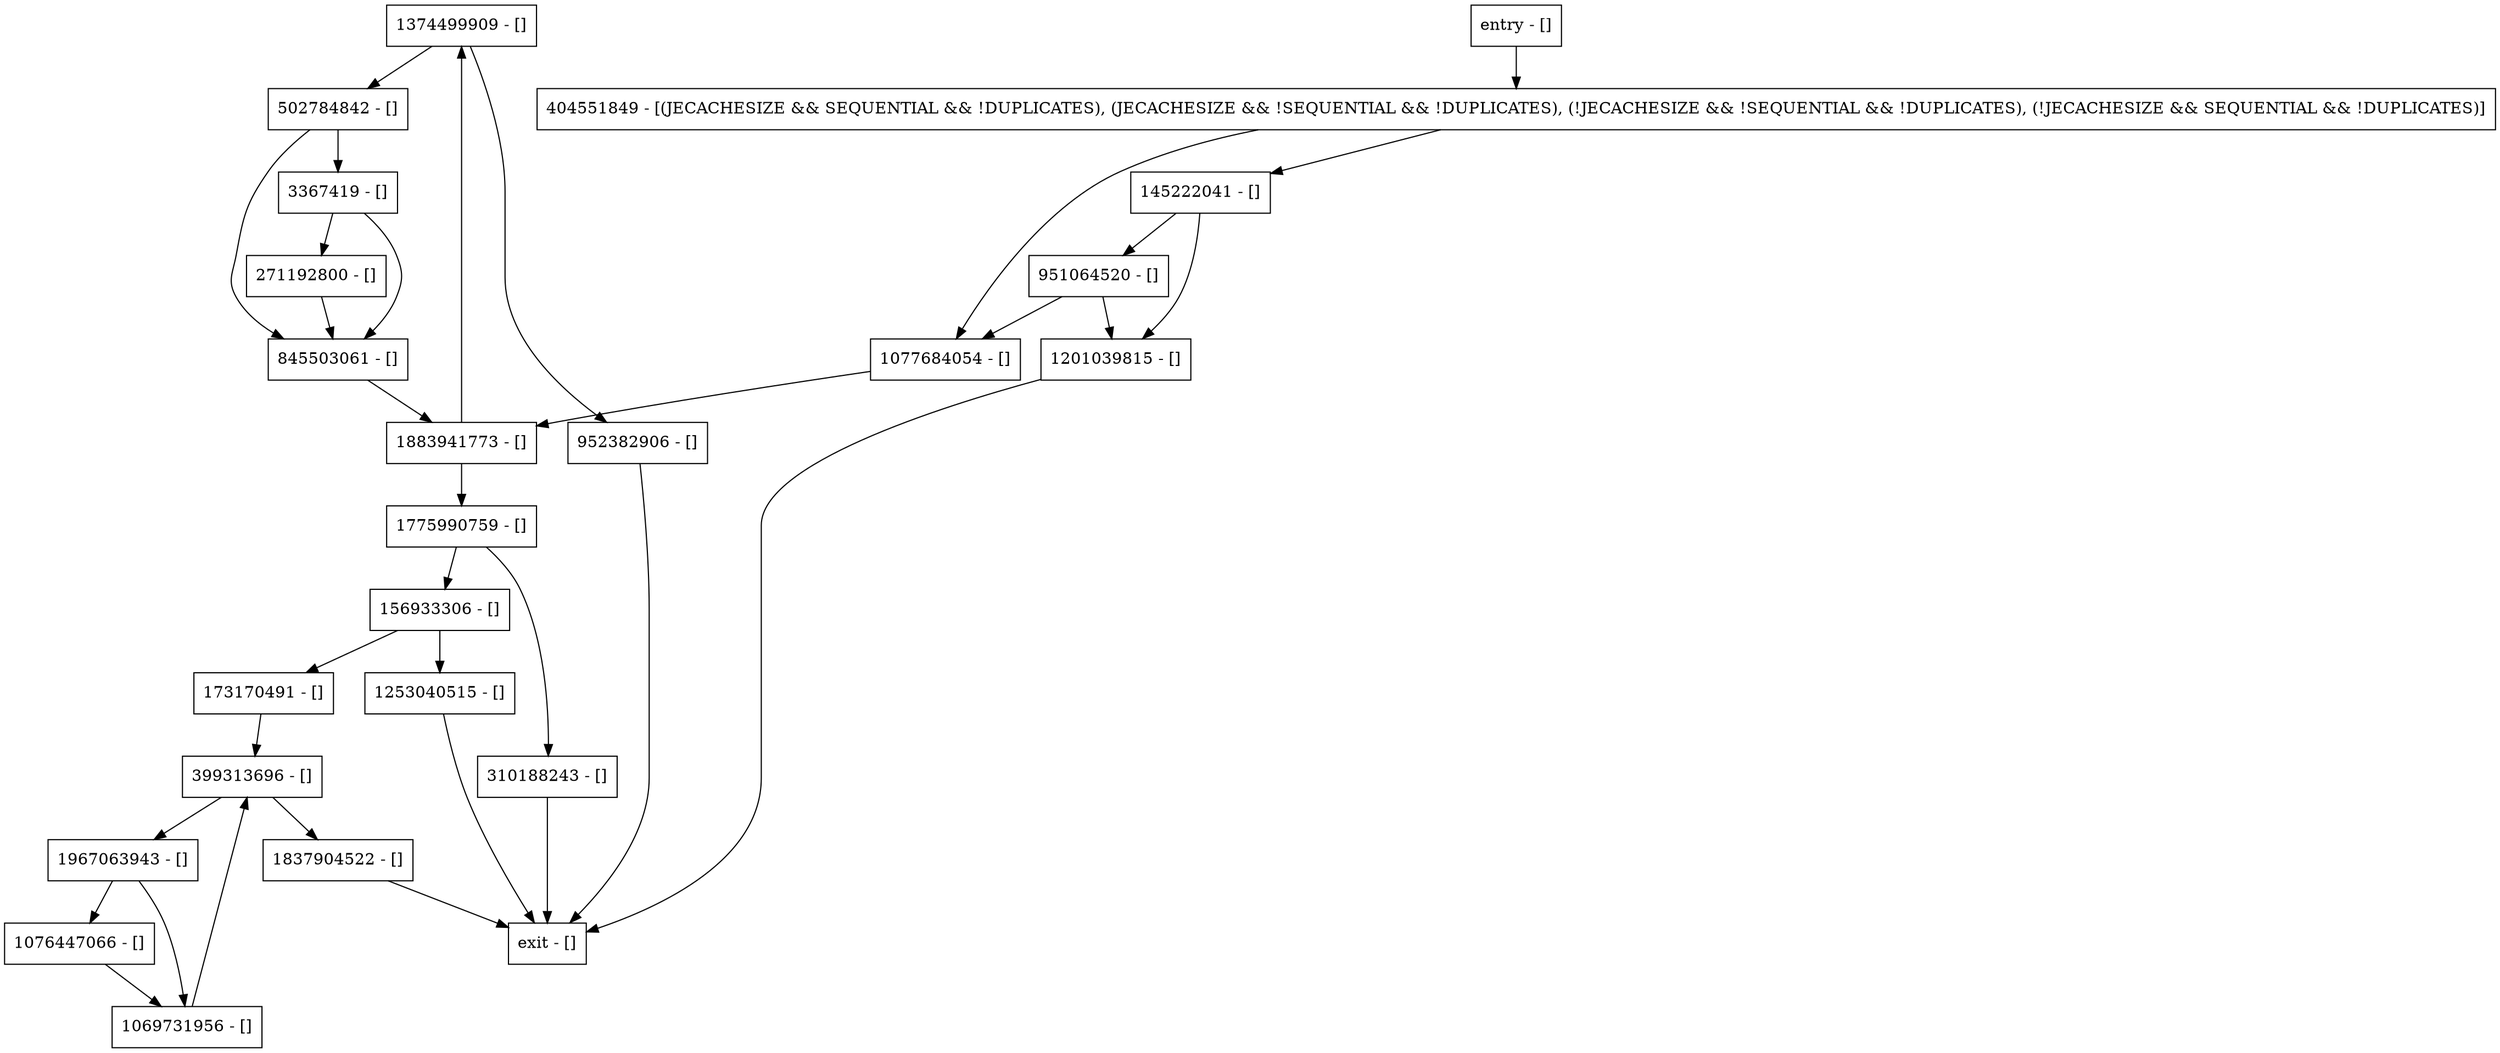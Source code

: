 digraph set {
node [shape=record];
310188243 [label="310188243 - []"];
1775990759 [label="1775990759 - []"];
145222041 [label="145222041 - []"];
952382906 [label="952382906 - []"];
1076447066 [label="1076447066 - []"];
404551849 [label="404551849 - [(JECACHESIZE && SEQUENTIAL && !DUPLICATES), (JECACHESIZE && !SEQUENTIAL && !DUPLICATES), (!JECACHESIZE && !SEQUENTIAL && !DUPLICATES), (!JECACHESIZE && SEQUENTIAL && !DUPLICATES)]"];
1077684054 [label="1077684054 - []"];
271192800 [label="271192800 - []"];
173170491 [label="173170491 - []"];
1201039815 [label="1201039815 - []"];
845503061 [label="845503061 - []"];
156933306 [label="156933306 - []"];
1883941773 [label="1883941773 - []"];
1069731956 [label="1069731956 - []"];
1374499909 [label="1374499909 - []"];
1253040515 [label="1253040515 - []"];
399313696 [label="399313696 - []"];
3367419 [label="3367419 - []"];
1967063943 [label="1967063943 - []"];
entry [label="entry - []"];
exit [label="exit - []"];
502784842 [label="502784842 - []"];
1837904522 [label="1837904522 - []"];
951064520 [label="951064520 - []"];
entry;
exit;
310188243 -> exit;
1775990759 -> 156933306;
1775990759 -> 310188243;
145222041 -> 1201039815;
145222041 -> 951064520;
952382906 -> exit;
1076447066 -> 1069731956;
404551849 -> 1077684054;
404551849 -> 145222041;
1077684054 -> 1883941773;
271192800 -> 845503061;
173170491 -> 399313696;
1201039815 -> exit;
845503061 -> 1883941773;
156933306 -> 1253040515;
156933306 -> 173170491;
1883941773 -> 1374499909;
1883941773 -> 1775990759;
1069731956 -> 399313696;
1374499909 -> 502784842;
1374499909 -> 952382906;
1253040515 -> exit;
399313696 -> 1837904522;
399313696 -> 1967063943;
3367419 -> 845503061;
3367419 -> 271192800;
1967063943 -> 1076447066;
1967063943 -> 1069731956;
entry -> 404551849;
502784842 -> 845503061;
502784842 -> 3367419;
1837904522 -> exit;
951064520 -> 1201039815;
951064520 -> 1077684054;
}
